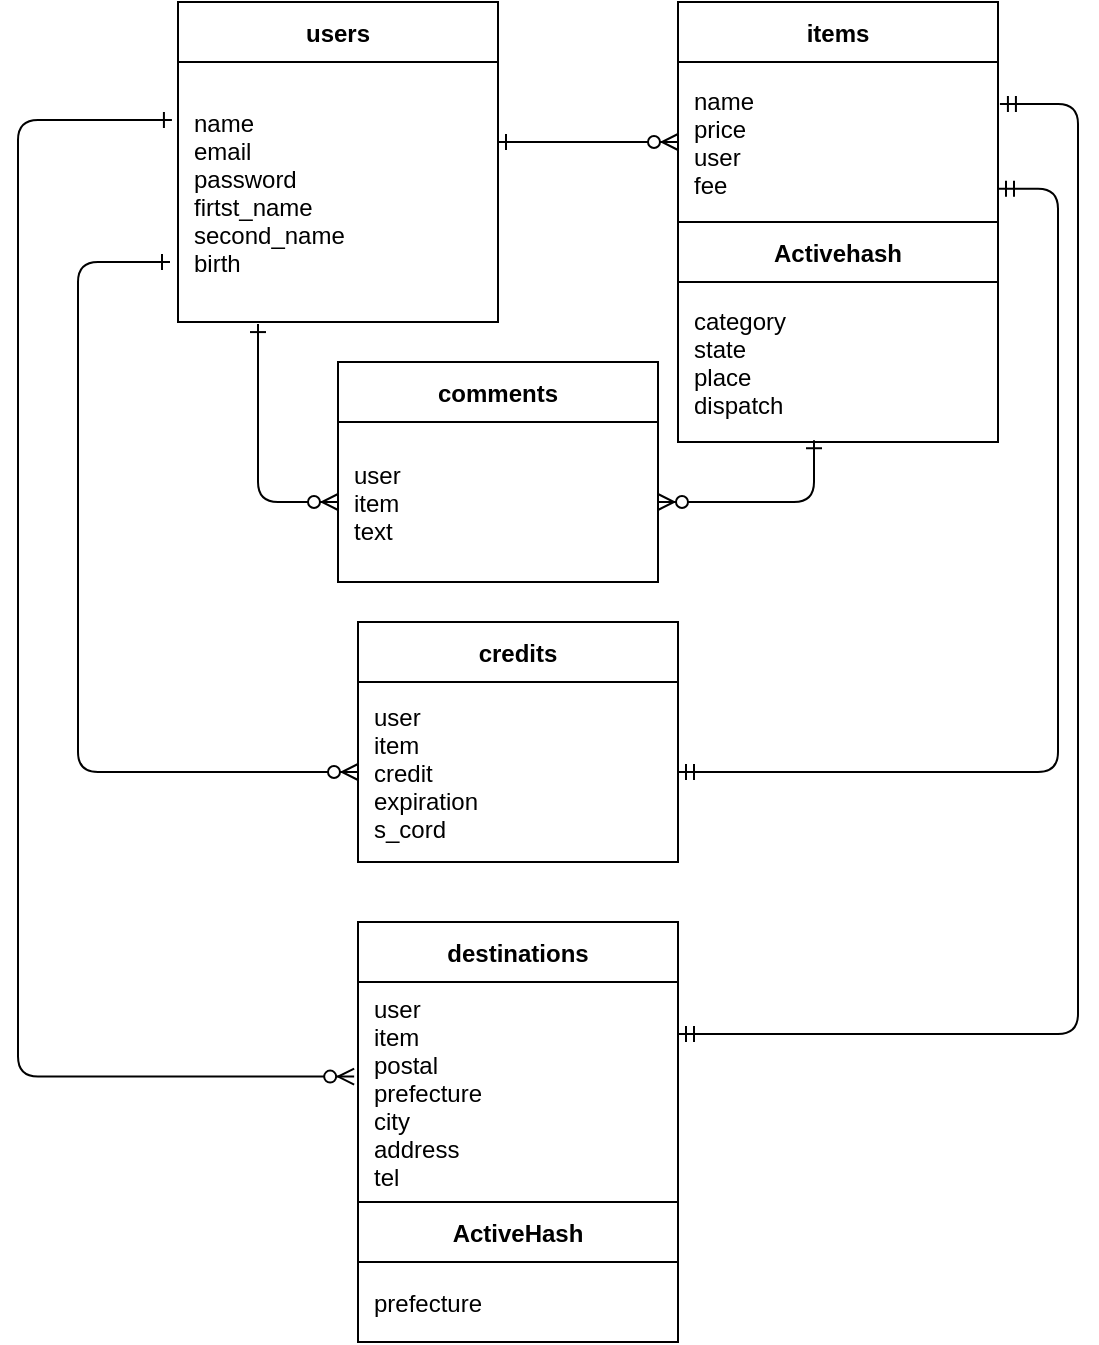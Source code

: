 <mxfile version="13.6.2" type="github">
  <diagram id="R2lEEEUBdFMjLlhIrx00" name="Page-1">
    <mxGraphModel dx="629" dy="741" grid="1" gridSize="10" guides="1" tooltips="1" connect="1" arrows="1" fold="1" page="1" pageScale="1" pageWidth="850" pageHeight="1100" math="0" shadow="0" extFonts="Permanent Marker^https://fonts.googleapis.com/css?family=Permanent+Marker">
      <root>
        <mxCell id="0" />
        <mxCell id="1" parent="0" />
        <mxCell id="C-vyLk0tnHw3VtMMgP7b-12" value="" style="endArrow=ERzeroToMany;startArrow=ERone;endFill=1;startFill=0;" parent="1" target="erLLJdRSAKnUaaHac-lv-2" edge="1">
          <mxGeometry width="100" height="100" relative="1" as="geometry">
            <mxPoint x="490" y="130" as="sourcePoint" />
            <mxPoint x="730" y="350" as="targetPoint" />
          </mxGeometry>
        </mxCell>
        <mxCell id="erLLJdRSAKnUaaHac-lv-7" value="" style="edgeStyle=orthogonalEdgeStyle;endArrow=ERzeroToMany;startArrow=ERone;endFill=1;startFill=0;exitX=0.425;exitY=0.992;exitDx=0;exitDy=0;exitPerimeter=0;" edge="1" parent="1" source="erLLJdRSAKnUaaHac-lv-32" target="erLLJdRSAKnUaaHac-lv-5">
          <mxGeometry width="100" height="100" relative="1" as="geometry">
            <mxPoint x="630" y="250" as="sourcePoint" />
            <mxPoint x="590" y="165" as="targetPoint" />
          </mxGeometry>
        </mxCell>
        <mxCell id="erLLJdRSAKnUaaHac-lv-8" value="" style="edgeStyle=orthogonalEdgeStyle;endArrow=ERzeroToMany;startArrow=ERone;endFill=1;startFill=0;entryX=0;entryY=0.5;entryDx=0;entryDy=0;elbow=vertical;exitX=0.25;exitY=1.008;exitDx=0;exitDy=0;exitPerimeter=0;" edge="1" parent="1" source="C-vyLk0tnHw3VtMMgP7b-3" target="erLLJdRSAKnUaaHac-lv-5">
          <mxGeometry width="100" height="100" relative="1" as="geometry">
            <mxPoint x="280" y="200" as="sourcePoint" />
            <mxPoint x="540" y="365" as="targetPoint" />
          </mxGeometry>
        </mxCell>
        <mxCell id="C-vyLk0tnHw3VtMMgP7b-2" value="users" style="shape=table;startSize=30;container=1;collapsible=1;childLayout=tableLayout;fixedRows=1;rowLines=0;fontStyle=1;align=center;resizeLast=1;" parent="1" vertex="1">
          <mxGeometry x="330" y="60" width="160" height="160" as="geometry" />
        </mxCell>
        <mxCell id="C-vyLk0tnHw3VtMMgP7b-3" value="" style="shape=partialRectangle;collapsible=0;dropTarget=0;pointerEvents=0;fillColor=none;points=[[0,0.5],[1,0.5]];portConstraint=eastwest;top=0;left=0;right=0;bottom=1;" parent="C-vyLk0tnHw3VtMMgP7b-2" vertex="1">
          <mxGeometry y="30" width="160" height="130" as="geometry" />
        </mxCell>
        <mxCell id="C-vyLk0tnHw3VtMMgP7b-5" value="name&#xa;email&#xa;password&#xa;firtst_name&#xa;second_name&#xa;birth" style="shape=partialRectangle;overflow=hidden;connectable=0;fillColor=none;top=0;left=0;bottom=0;right=0;align=left;spacingLeft=6;fontStyle=0;strokeColor=none;" parent="C-vyLk0tnHw3VtMMgP7b-3" vertex="1">
          <mxGeometry width="160" height="130" as="geometry" />
        </mxCell>
        <mxCell id="erLLJdRSAKnUaaHac-lv-15" value="" style="edgeStyle=elbowEdgeStyle;endArrow=ERzeroToMany;startArrow=ERone;endFill=1;startFill=0;entryX=0;entryY=0.5;entryDx=0;entryDy=0;exitX=-0.025;exitY=0.769;exitDx=0;exitDy=0;exitPerimeter=0;" edge="1" parent="1" source="C-vyLk0tnHw3VtMMgP7b-3" target="erLLJdRSAKnUaaHac-lv-13">
          <mxGeometry width="100" height="100" relative="1" as="geometry">
            <mxPoint x="340" y="165" as="sourcePoint" />
            <mxPoint x="380" y="365" as="targetPoint" />
            <Array as="points">
              <mxPoint x="280" y="180" />
              <mxPoint x="300" y="140" />
              <mxPoint x="260" y="320" />
            </Array>
          </mxGeometry>
        </mxCell>
        <mxCell id="erLLJdRSAKnUaaHac-lv-17" value="" style="edgeStyle=elbowEdgeStyle;fontSize=12;html=1;endArrow=ERmandOne;startArrow=ERmandOne;exitX=1;exitY=0.5;exitDx=0;exitDy=0;entryX=1;entryY=0.792;entryDx=0;entryDy=0;entryPerimeter=0;" edge="1" parent="1" source="erLLJdRSAKnUaaHac-lv-13" target="erLLJdRSAKnUaaHac-lv-2">
          <mxGeometry width="100" height="100" relative="1" as="geometry">
            <mxPoint x="520" y="400" as="sourcePoint" />
            <mxPoint x="620" y="300" as="targetPoint" />
            <Array as="points">
              <mxPoint x="770" y="160" />
              <mxPoint x="770" y="150" />
              <mxPoint x="790" y="323" />
            </Array>
          </mxGeometry>
        </mxCell>
        <mxCell id="erLLJdRSAKnUaaHac-lv-12" value="credits" style="shape=table;startSize=30;container=1;collapsible=1;childLayout=tableLayout;fixedRows=1;rowLines=0;fontStyle=1;align=center;resizeLast=1;" vertex="1" parent="1">
          <mxGeometry x="420" y="370" width="160" height="120" as="geometry" />
        </mxCell>
        <mxCell id="erLLJdRSAKnUaaHac-lv-13" value="" style="shape=partialRectangle;collapsible=0;dropTarget=0;pointerEvents=0;fillColor=none;points=[[0,0.5],[1,0.5]];portConstraint=eastwest;top=0;left=0;right=0;bottom=1;" vertex="1" parent="erLLJdRSAKnUaaHac-lv-12">
          <mxGeometry y="30" width="160" height="90" as="geometry" />
        </mxCell>
        <mxCell id="erLLJdRSAKnUaaHac-lv-14" value="user&#xa;item&#xa;credit&#xa;expiration&#xa;s_cord" style="shape=partialRectangle;overflow=hidden;connectable=0;fillColor=none;top=0;left=0;bottom=0;right=0;align=left;spacingLeft=6;fontStyle=0;strokeColor=none;" vertex="1" parent="erLLJdRSAKnUaaHac-lv-13">
          <mxGeometry width="160" height="90" as="geometry" />
        </mxCell>
        <mxCell id="erLLJdRSAKnUaaHac-lv-24" value="" style="edgeStyle=elbowEdgeStyle;endArrow=ERzeroToMany;startArrow=ERone;endFill=1;startFill=0;entryX=-0.012;entryY=0.43;entryDx=0;entryDy=0;exitX=-0.019;exitY=0.223;exitDx=0;exitDy=0;exitPerimeter=0;entryPerimeter=0;" edge="1" parent="1" source="C-vyLk0tnHw3VtMMgP7b-3" target="erLLJdRSAKnUaaHac-lv-20">
          <mxGeometry width="100" height="100" relative="1" as="geometry">
            <mxPoint x="336" y="199.97" as="sourcePoint" />
            <mxPoint x="430" y="455" as="targetPoint" />
            <Array as="points">
              <mxPoint x="250" y="350" />
              <mxPoint x="250" y="350" />
              <mxPoint x="310" y="150" />
              <mxPoint x="270" y="330" />
            </Array>
          </mxGeometry>
        </mxCell>
        <mxCell id="erLLJdRSAKnUaaHac-lv-25" value="" style="edgeStyle=elbowEdgeStyle;fontSize=12;html=1;endArrow=ERmandOne;startArrow=ERmandOne;entryX=1.006;entryY=0.262;entryDx=0;entryDy=0;entryPerimeter=0;" edge="1" parent="1" target="erLLJdRSAKnUaaHac-lv-2">
          <mxGeometry width="100" height="100" relative="1" as="geometry">
            <mxPoint x="580" y="576" as="sourcePoint" />
            <mxPoint x="750" y="202.96" as="targetPoint" />
            <Array as="points">
              <mxPoint x="780" y="170" />
              <mxPoint x="780" y="160" />
              <mxPoint x="800" y="333" />
            </Array>
          </mxGeometry>
        </mxCell>
        <mxCell id="erLLJdRSAKnUaaHac-lv-1" value="items" style="shape=table;startSize=30;container=1;collapsible=1;childLayout=tableLayout;fixedRows=1;rowLines=0;fontStyle=1;align=center;resizeLast=1;" vertex="1" parent="1">
          <mxGeometry x="580" y="60" width="160" height="110" as="geometry" />
        </mxCell>
        <mxCell id="erLLJdRSAKnUaaHac-lv-2" value="" style="shape=partialRectangle;collapsible=0;dropTarget=0;pointerEvents=0;fillColor=none;points=[[0,0.5],[1,0.5]];portConstraint=eastwest;top=0;left=0;right=0;bottom=1;" vertex="1" parent="erLLJdRSAKnUaaHac-lv-1">
          <mxGeometry y="30" width="160" height="80" as="geometry" />
        </mxCell>
        <mxCell id="erLLJdRSAKnUaaHac-lv-3" value="name&#xa;price&#xa;user&#xa;fee" style="shape=partialRectangle;overflow=hidden;connectable=0;fillColor=none;top=0;left=0;bottom=0;right=0;align=left;spacingLeft=6;fontStyle=0;strokeColor=none;" vertex="1" parent="erLLJdRSAKnUaaHac-lv-2">
          <mxGeometry width="160" height="80" as="geometry" />
        </mxCell>
        <mxCell id="erLLJdRSAKnUaaHac-lv-32" value="Activehash" style="shape=table;startSize=30;container=1;collapsible=1;childLayout=tableLayout;fixedRows=1;rowLines=0;fontStyle=1;align=center;resizeLast=1;" vertex="1" parent="1">
          <mxGeometry x="580" y="170" width="160" height="110" as="geometry" />
        </mxCell>
        <mxCell id="erLLJdRSAKnUaaHac-lv-33" value="" style="shape=partialRectangle;collapsible=0;dropTarget=0;pointerEvents=0;fillColor=none;points=[[0,0.5],[1,0.5]];portConstraint=eastwest;top=0;left=0;right=0;bottom=1;" vertex="1" parent="erLLJdRSAKnUaaHac-lv-32">
          <mxGeometry y="30" width="160" height="80" as="geometry" />
        </mxCell>
        <mxCell id="erLLJdRSAKnUaaHac-lv-34" value="category&#xa;state&#xa;place&#xa;dispatch" style="shape=partialRectangle;overflow=hidden;connectable=0;fillColor=none;top=0;left=0;bottom=0;right=0;align=left;spacingLeft=6;fontStyle=0;strokeColor=none;" vertex="1" parent="erLLJdRSAKnUaaHac-lv-33">
          <mxGeometry width="160" height="80" as="geometry" />
        </mxCell>
        <mxCell id="erLLJdRSAKnUaaHac-lv-4" value="comments" style="shape=table;startSize=30;container=1;collapsible=1;childLayout=tableLayout;fixedRows=1;rowLines=0;fontStyle=1;align=center;resizeLast=1;" vertex="1" parent="1">
          <mxGeometry x="410" y="240" width="160" height="110" as="geometry" />
        </mxCell>
        <mxCell id="erLLJdRSAKnUaaHac-lv-5" value="" style="shape=partialRectangle;collapsible=0;dropTarget=0;pointerEvents=0;fillColor=none;points=[[0,0.5],[1,0.5]];portConstraint=eastwest;top=0;left=0;right=0;bottom=1;" vertex="1" parent="erLLJdRSAKnUaaHac-lv-4">
          <mxGeometry y="30" width="160" height="80" as="geometry" />
        </mxCell>
        <mxCell id="erLLJdRSAKnUaaHac-lv-6" value="user&#xa;item&#xa;text" style="shape=partialRectangle;overflow=hidden;connectable=0;fillColor=none;top=0;left=0;bottom=0;right=0;align=left;spacingLeft=6;fontStyle=0;strokeColor=none;" vertex="1" parent="erLLJdRSAKnUaaHac-lv-5">
          <mxGeometry width="160" height="80" as="geometry" />
        </mxCell>
        <mxCell id="erLLJdRSAKnUaaHac-lv-19" value="destinations" style="shape=table;startSize=30;container=1;collapsible=1;childLayout=tableLayout;fixedRows=1;rowLines=0;fontStyle=1;align=center;resizeLast=1;" vertex="1" parent="1">
          <mxGeometry x="420" y="520" width="160" height="140" as="geometry" />
        </mxCell>
        <mxCell id="erLLJdRSAKnUaaHac-lv-20" value="" style="shape=partialRectangle;collapsible=0;dropTarget=0;pointerEvents=0;fillColor=none;points=[[0,0.5],[1,0.5]];portConstraint=eastwest;top=0;left=0;right=0;bottom=1;" vertex="1" parent="erLLJdRSAKnUaaHac-lv-19">
          <mxGeometry y="30" width="160" height="110" as="geometry" />
        </mxCell>
        <mxCell id="erLLJdRSAKnUaaHac-lv-21" value="user&#xa;item&#xa;postal&#xa;prefecture&#xa;city&#xa;address&#xa;tel" style="shape=partialRectangle;overflow=hidden;connectable=0;fillColor=none;top=0;left=0;bottom=0;right=0;align=left;spacingLeft=6;fontStyle=0;strokeColor=none;" vertex="1" parent="erLLJdRSAKnUaaHac-lv-20">
          <mxGeometry width="160" height="110" as="geometry" />
        </mxCell>
        <mxCell id="erLLJdRSAKnUaaHac-lv-29" value="ActiveHash" style="shape=table;startSize=30;container=1;collapsible=1;childLayout=tableLayout;fixedRows=1;rowLines=0;fontStyle=1;align=center;resizeLast=1;" vertex="1" parent="1">
          <mxGeometry x="420" y="660" width="160" height="70" as="geometry" />
        </mxCell>
        <mxCell id="erLLJdRSAKnUaaHac-lv-30" value="" style="shape=partialRectangle;collapsible=0;dropTarget=0;pointerEvents=0;fillColor=none;points=[[0,0.5],[1,0.5]];portConstraint=eastwest;top=0;left=0;right=0;bottom=1;" vertex="1" parent="erLLJdRSAKnUaaHac-lv-29">
          <mxGeometry y="30" width="160" height="40" as="geometry" />
        </mxCell>
        <mxCell id="erLLJdRSAKnUaaHac-lv-31" value="prefecture" style="shape=partialRectangle;overflow=hidden;connectable=0;fillColor=none;top=0;left=0;bottom=0;right=0;align=left;spacingLeft=6;fontStyle=0;strokeColor=none;" vertex="1" parent="erLLJdRSAKnUaaHac-lv-30">
          <mxGeometry width="160" height="40" as="geometry" />
        </mxCell>
      </root>
    </mxGraphModel>
  </diagram>
</mxfile>
